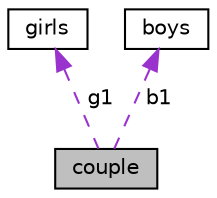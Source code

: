 digraph "couple"
{
  edge [fontname="Helvetica",fontsize="10",labelfontname="Helvetica",labelfontsize="10"];
  node [fontname="Helvetica",fontsize="10",shape=record];
  Node1 [label="couple",height=0.2,width=0.4,color="black", fillcolor="grey75", style="filled", fontcolor="black"];
  Node2 -> Node1 [dir="back",color="darkorchid3",fontsize="10",style="dashed",label=" g1" ,fontname="Helvetica"];
  Node2 [label="girls",height=0.2,width=0.4,color="black", fillcolor="white", style="filled",URL="$classgirls.html",tooltip="Class girls. "];
  Node3 -> Node1 [dir="back",color="darkorchid3",fontsize="10",style="dashed",label=" b1" ,fontname="Helvetica"];
  Node3 [label="boys",height=0.2,width=0.4,color="black", fillcolor="white", style="filled",URL="$classboys.html",tooltip="Class boys. "];
}
